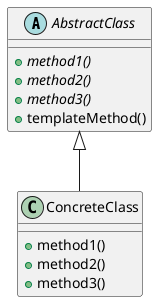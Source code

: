 @startuml

abstract class AbstractClass {
    +{abstract} method1()
    +{abstract} method2()
    +{abstract} method3()
    +templateMethod()
}
class ConcreteClass {
    +method1()
    +method2()
    +method3()
}

AbstractClass <|-- ConcreteClass

@enduml